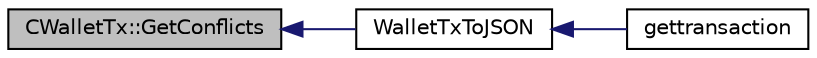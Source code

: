 digraph "CWalletTx::GetConflicts"
{
  edge [fontname="Helvetica",fontsize="10",labelfontname="Helvetica",labelfontsize="10"];
  node [fontname="Helvetica",fontsize="10",shape=record];
  rankdir="LR";
  Node154 [label="CWalletTx::GetConflicts",height=0.2,width=0.4,color="black", fillcolor="grey75", style="filled", fontcolor="black"];
  Node154 -> Node155 [dir="back",color="midnightblue",fontsize="10",style="solid",fontname="Helvetica"];
  Node155 [label="WalletTxToJSON",height=0.2,width=0.4,color="black", fillcolor="white", style="filled",URL="$rpcwallet_8cpp.html#a28e51f3edfce43e075603e9e315f40c4"];
  Node155 -> Node156 [dir="back",color="midnightblue",fontsize="10",style="solid",fontname="Helvetica"];
  Node156 [label="gettransaction",height=0.2,width=0.4,color="black", fillcolor="white", style="filled",URL="$rpcwallet_8cpp.html#a845c15a1402787fcf2cc021111ea89f5"];
}
